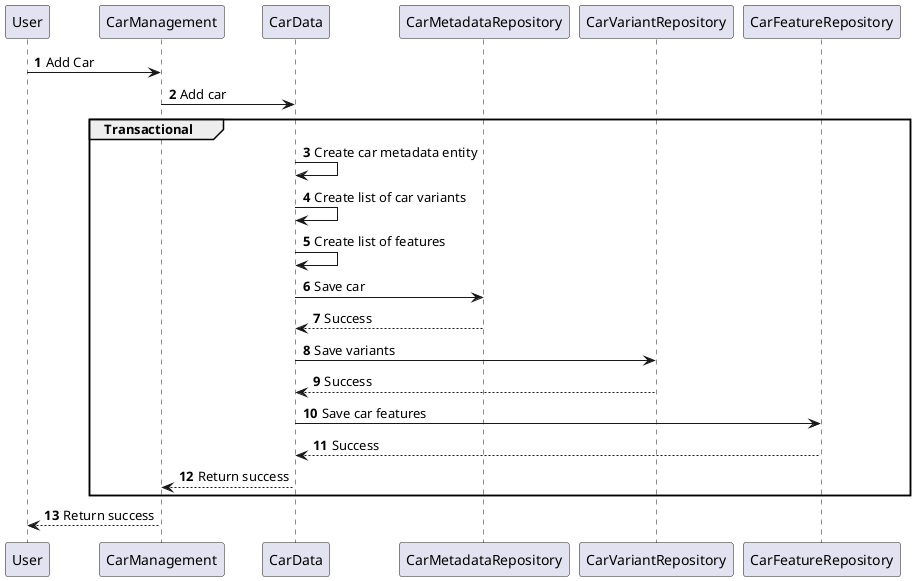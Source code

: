 @startuml
'https://plantuml.com/sequence-diagram

autonumber

User -> CarManagement: Add Car
CarManagement -> CarData: Add car
group Transactional
CarData -> CarData: Create car metadata entity
CarData -> CarData: Create list of car variants
CarData -> CarData: Create list of features
CarData -> CarMetadataRepository: Save car
CarMetadataRepository --> CarData: Success
CarData -> CarVariantRepository: Save variants
CarVariantRepository --> CarData: Success
CarData -> CarFeatureRepository: Save car features
CarFeatureRepository --> CarData: Success
CarData --> CarManagement: Return success
end
CarManagement --> User: Return success

@enduml